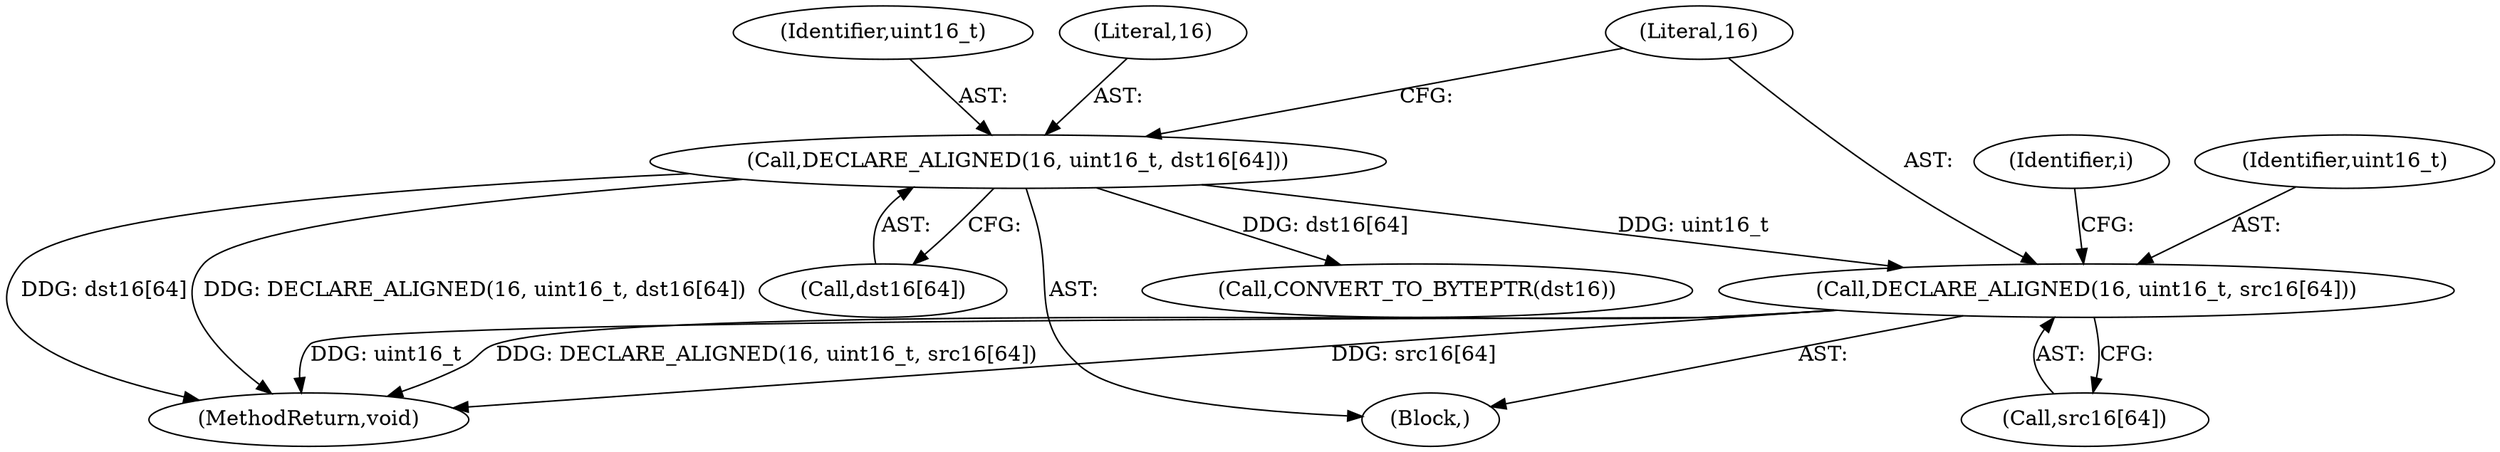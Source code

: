 digraph "0_Android_5a9753fca56f0eeb9f61e342b2fccffc364f9426_85@array" {
"1000146" [label="(Call,DECLARE_ALIGNED(16, uint16_t, src16[64]))"];
"1000140" [label="(Call,DECLARE_ALIGNED(16, uint16_t, dst16[64]))"];
"1000376" [label="(MethodReturn,void)"];
"1000140" [label="(Call,DECLARE_ALIGNED(16, uint16_t, dst16[64]))"];
"1000146" [label="(Call,DECLARE_ALIGNED(16, uint16_t, src16[64]))"];
"1000143" [label="(Call,dst16[64])"];
"1000149" [label="(Call,src16[64])"];
"1000155" [label="(Identifier,i)"];
"1000102" [label="(Block,)"];
"1000141" [label="(Literal,16)"];
"1000148" [label="(Identifier,uint16_t)"];
"1000297" [label="(Call,CONVERT_TO_BYTEPTR(dst16))"];
"1000147" [label="(Literal,16)"];
"1000142" [label="(Identifier,uint16_t)"];
"1000146" -> "1000102"  [label="AST: "];
"1000146" -> "1000149"  [label="CFG: "];
"1000147" -> "1000146"  [label="AST: "];
"1000148" -> "1000146"  [label="AST: "];
"1000149" -> "1000146"  [label="AST: "];
"1000155" -> "1000146"  [label="CFG: "];
"1000146" -> "1000376"  [label="DDG: src16[64]"];
"1000146" -> "1000376"  [label="DDG: uint16_t"];
"1000146" -> "1000376"  [label="DDG: DECLARE_ALIGNED(16, uint16_t, src16[64])"];
"1000140" -> "1000146"  [label="DDG: uint16_t"];
"1000140" -> "1000102"  [label="AST: "];
"1000140" -> "1000143"  [label="CFG: "];
"1000141" -> "1000140"  [label="AST: "];
"1000142" -> "1000140"  [label="AST: "];
"1000143" -> "1000140"  [label="AST: "];
"1000147" -> "1000140"  [label="CFG: "];
"1000140" -> "1000376"  [label="DDG: DECLARE_ALIGNED(16, uint16_t, dst16[64])"];
"1000140" -> "1000376"  [label="DDG: dst16[64]"];
"1000140" -> "1000297"  [label="DDG: dst16[64]"];
}
